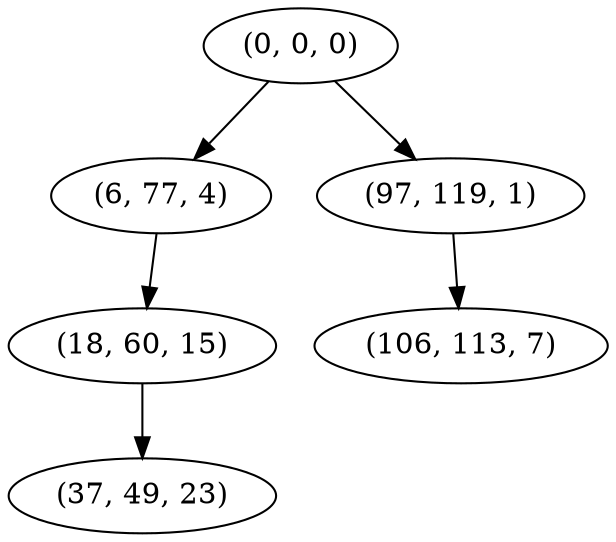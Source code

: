 digraph tree {
    "(0, 0, 0)";
    "(6, 77, 4)";
    "(18, 60, 15)";
    "(37, 49, 23)";
    "(97, 119, 1)";
    "(106, 113, 7)";
    "(0, 0, 0)" -> "(6, 77, 4)";
    "(0, 0, 0)" -> "(97, 119, 1)";
    "(6, 77, 4)" -> "(18, 60, 15)";
    "(18, 60, 15)" -> "(37, 49, 23)";
    "(97, 119, 1)" -> "(106, 113, 7)";
}
